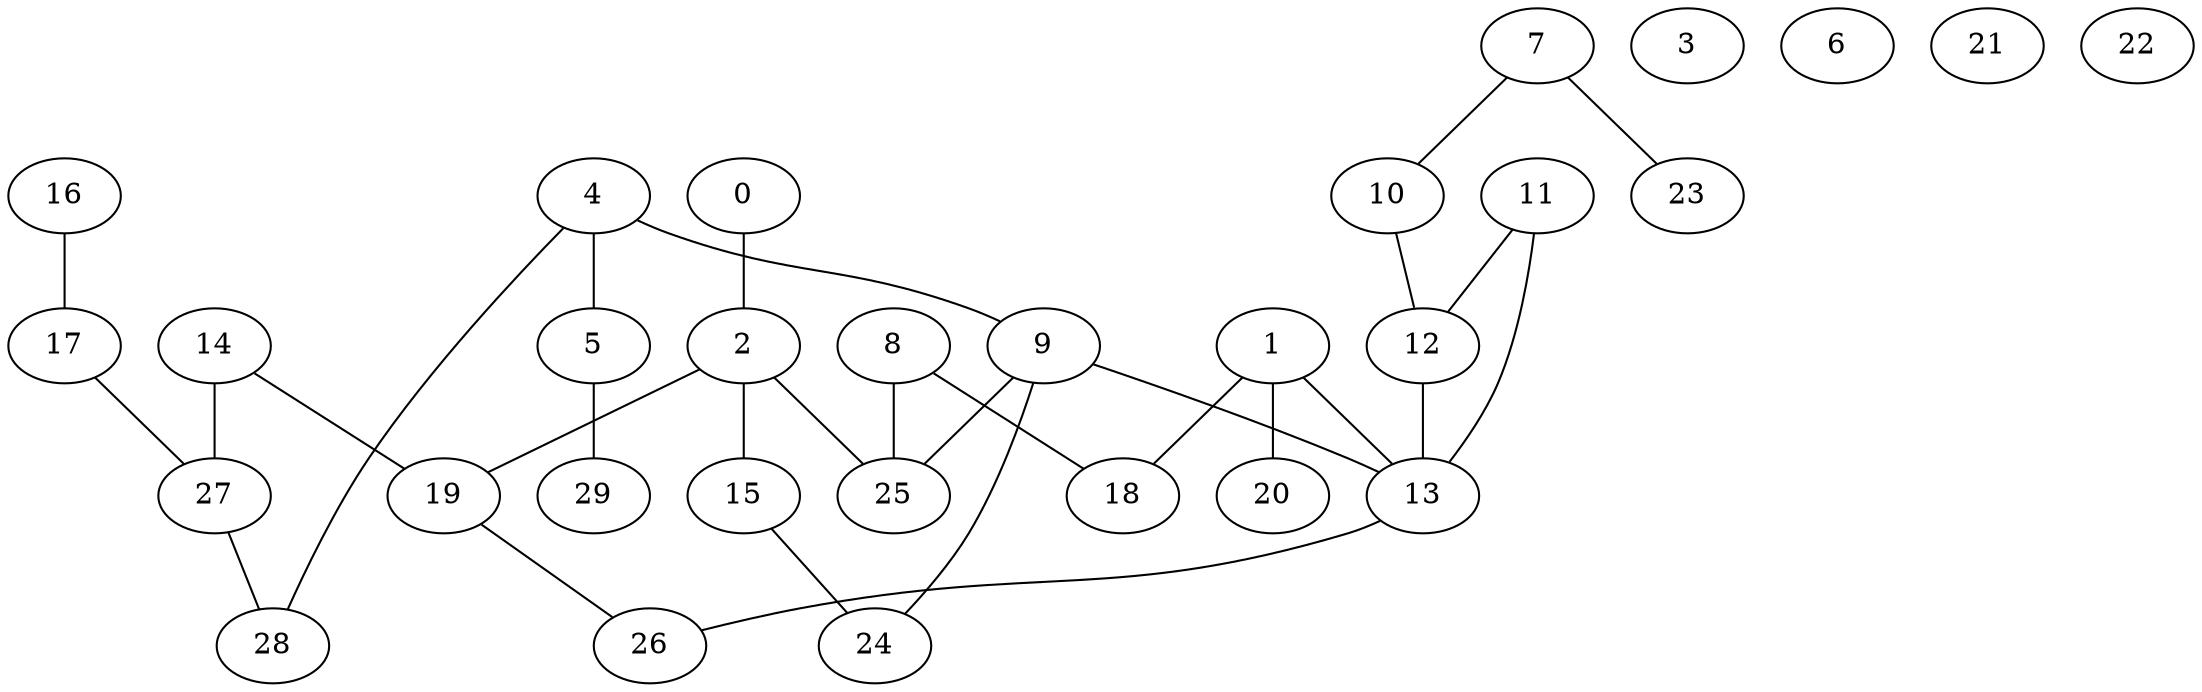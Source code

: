 graph {
  0;
  1;
  2;
  3;
  4;
  5;
  6;
  7;
  8;
  9;
  10;
  11;
  12;
  13;
  14;
  15;
  16;
  17;
  18;
  19;
  20;
  21;
  22;
  23;
  24;
  25;
  26;
  27;
  28;
  29;
  0 -- 2;
  1 -- 18;
  1 -- 20;
  1 -- 13;
  2 -- 19;
  2 -- 25;
  2 -- 15;
  4 -- 5;
  4 -- 9;
  4 -- 28;
  5 -- 29;
  7 -- 23;
  7 -- 10;
  8 -- 18;
  8 -- 25;
  9 -- 24;
  9 -- 25;
  9 -- 13;
  10 -- 12;
  11 -- 12;
  11 -- 13;
  12 -- 13;
  13 -- 26;
  14 -- 19;
  14 -- 27;
  15 -- 24;
  16 -- 17;
  17 -- 27;
  19 -- 26;
  27 -- 28;
}